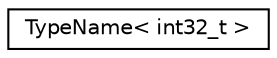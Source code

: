 digraph "Graphical Class Hierarchy"
{
  edge [fontname="Helvetica",fontsize="10",labelfontname="Helvetica",labelfontsize="10"];
  node [fontname="Helvetica",fontsize="10",shape=record];
  rankdir="LR";
  Node1 [label="TypeName\< int32_t \>",height=0.2,width=0.4,color="black", fillcolor="white", style="filled",URL="$structTypeName_3_01int32__t_01_4.html"];
}
